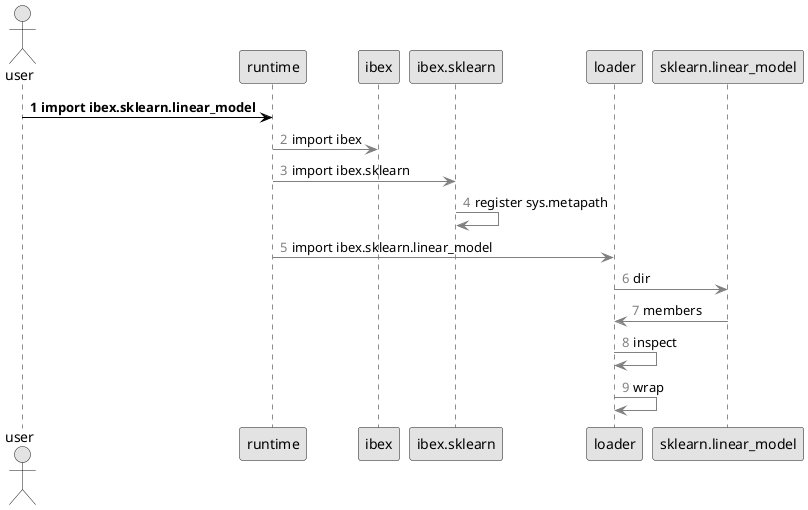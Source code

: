 @startuml

skinparam monochrome true
skinparam shadowing false

actor user

autonumber 1
user -[#black]> runtime: **import ibex.sklearn.linear_model**
autonumber 2 "<font color=grey>"
runtime -[#grey]> ibex: import ibex
runtime -[#grey]> ibex.sklearn: import ibex.sklearn
ibex.sklearn -[#grey]> ibex.sklearn: register sys.metapath
runtime -[#grey]> loader: import ibex.sklearn.linear_model
loader -[#grey]> sklearn.linear_model: dir
sklearn.linear_model -[#grey]> loader: members
loader -[#grey]> loader: inspect
loader -[#grey]> loader: wrap

@enduml
